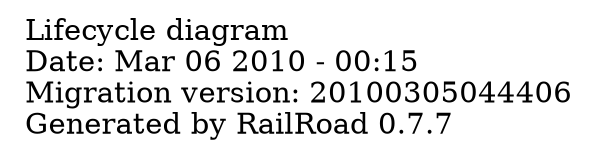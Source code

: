 digraph lifecycle_diagram {
	graph[overlap=false, splines=true]
	_diagram_info [shape="plaintext", label="Lifecycle diagram\lDate: Mar 06 2010 - 00:15\lMigration version: 20100305044406\lGenerated by RailRoad 0.7.7\l", fontsize=14]
}
